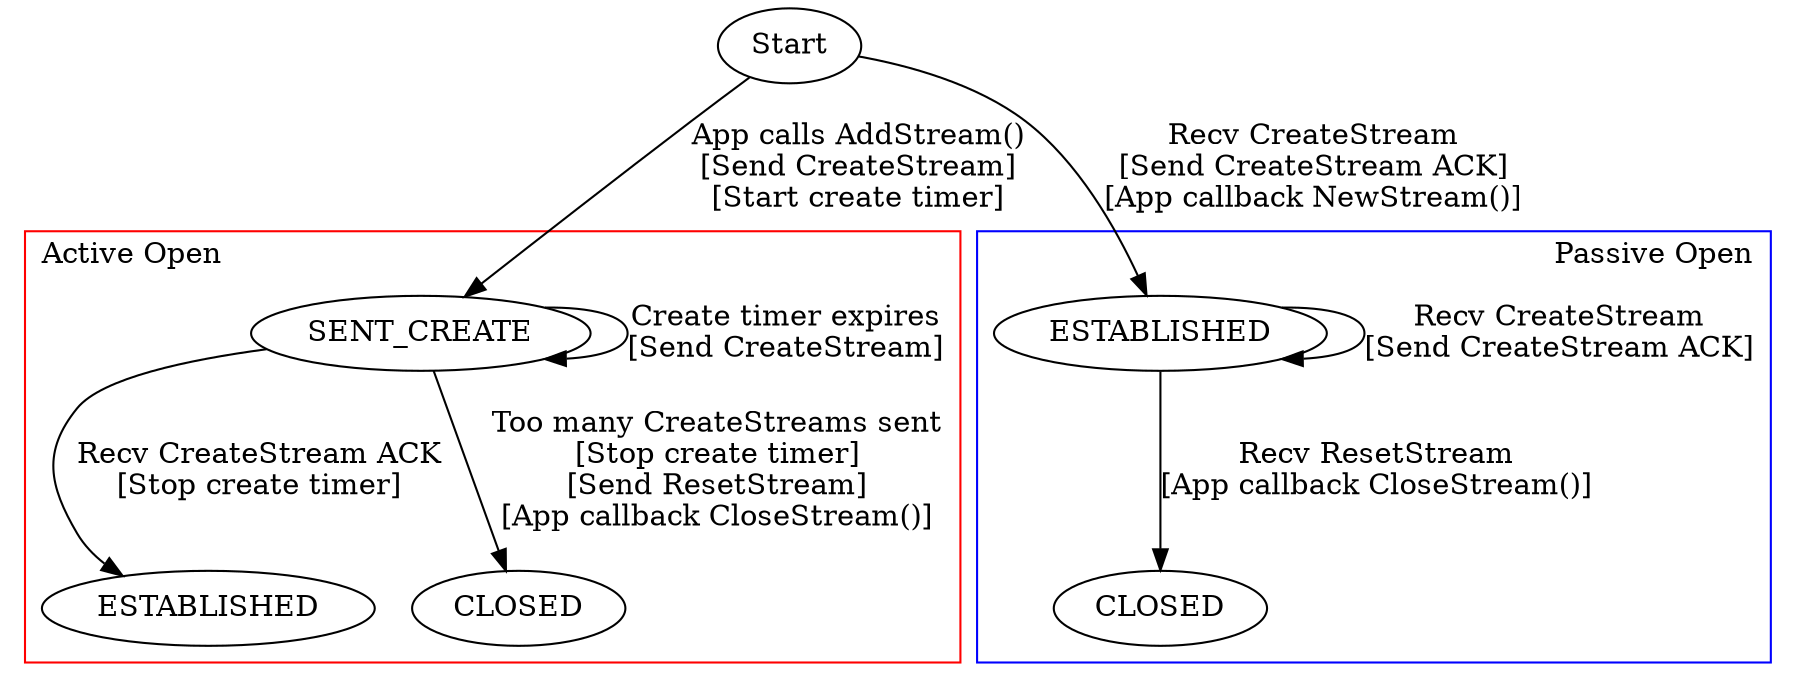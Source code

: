 digraph sliq_stream_establishment {
    strt [ shape = ellipse, label = "Start" ];
    sdct [ shape = ellipse, label = "SENT_CREATE" ];
    est1 [ shape = ellipse, label = "ESTABLISHED" ];
    est2 [ shape = ellipse, label = "ESTABLISHED" ];
    cls1 [ shape = ellipse, label = "CLOSED" ];
    cls2 [ shape = ellipse, label = "CLOSED" ];

    strt -> sdct [ label = "App calls AddStream()\n[Send CreateStream]\n[Start create timer]" ];

    subgraph cluster0 {
        label = "Active Open";
        labeljust = "l";
        color = red;
        sdct -> sdct [ label = "Create timer expires\n[Send CreateStream]" ];
        sdct -> est1 [ label = "Recv CreateStream ACK\n[Stop create timer]" ];
        sdct -> cls1 [ label = "Too many CreateStreams sent\n[Stop create timer]\n[Send ResetStream]\n[App callback CloseStream()]" ];
    }

    strt -> est2 [ label = "Recv CreateStream\n[Send CreateStream ACK]\n[App callback NewStream()]" ];

    subgraph cluster1 {
        label = "Passive Open";
        labeljust = "r";
        color = blue;
        est2 -> est2 [ label = "Recv CreateStream\n[Send CreateStream ACK]" ];
        est2 -> cls2 [ label = "Recv ResetStream\n[App callback CloseStream()]" ];
    }
}
